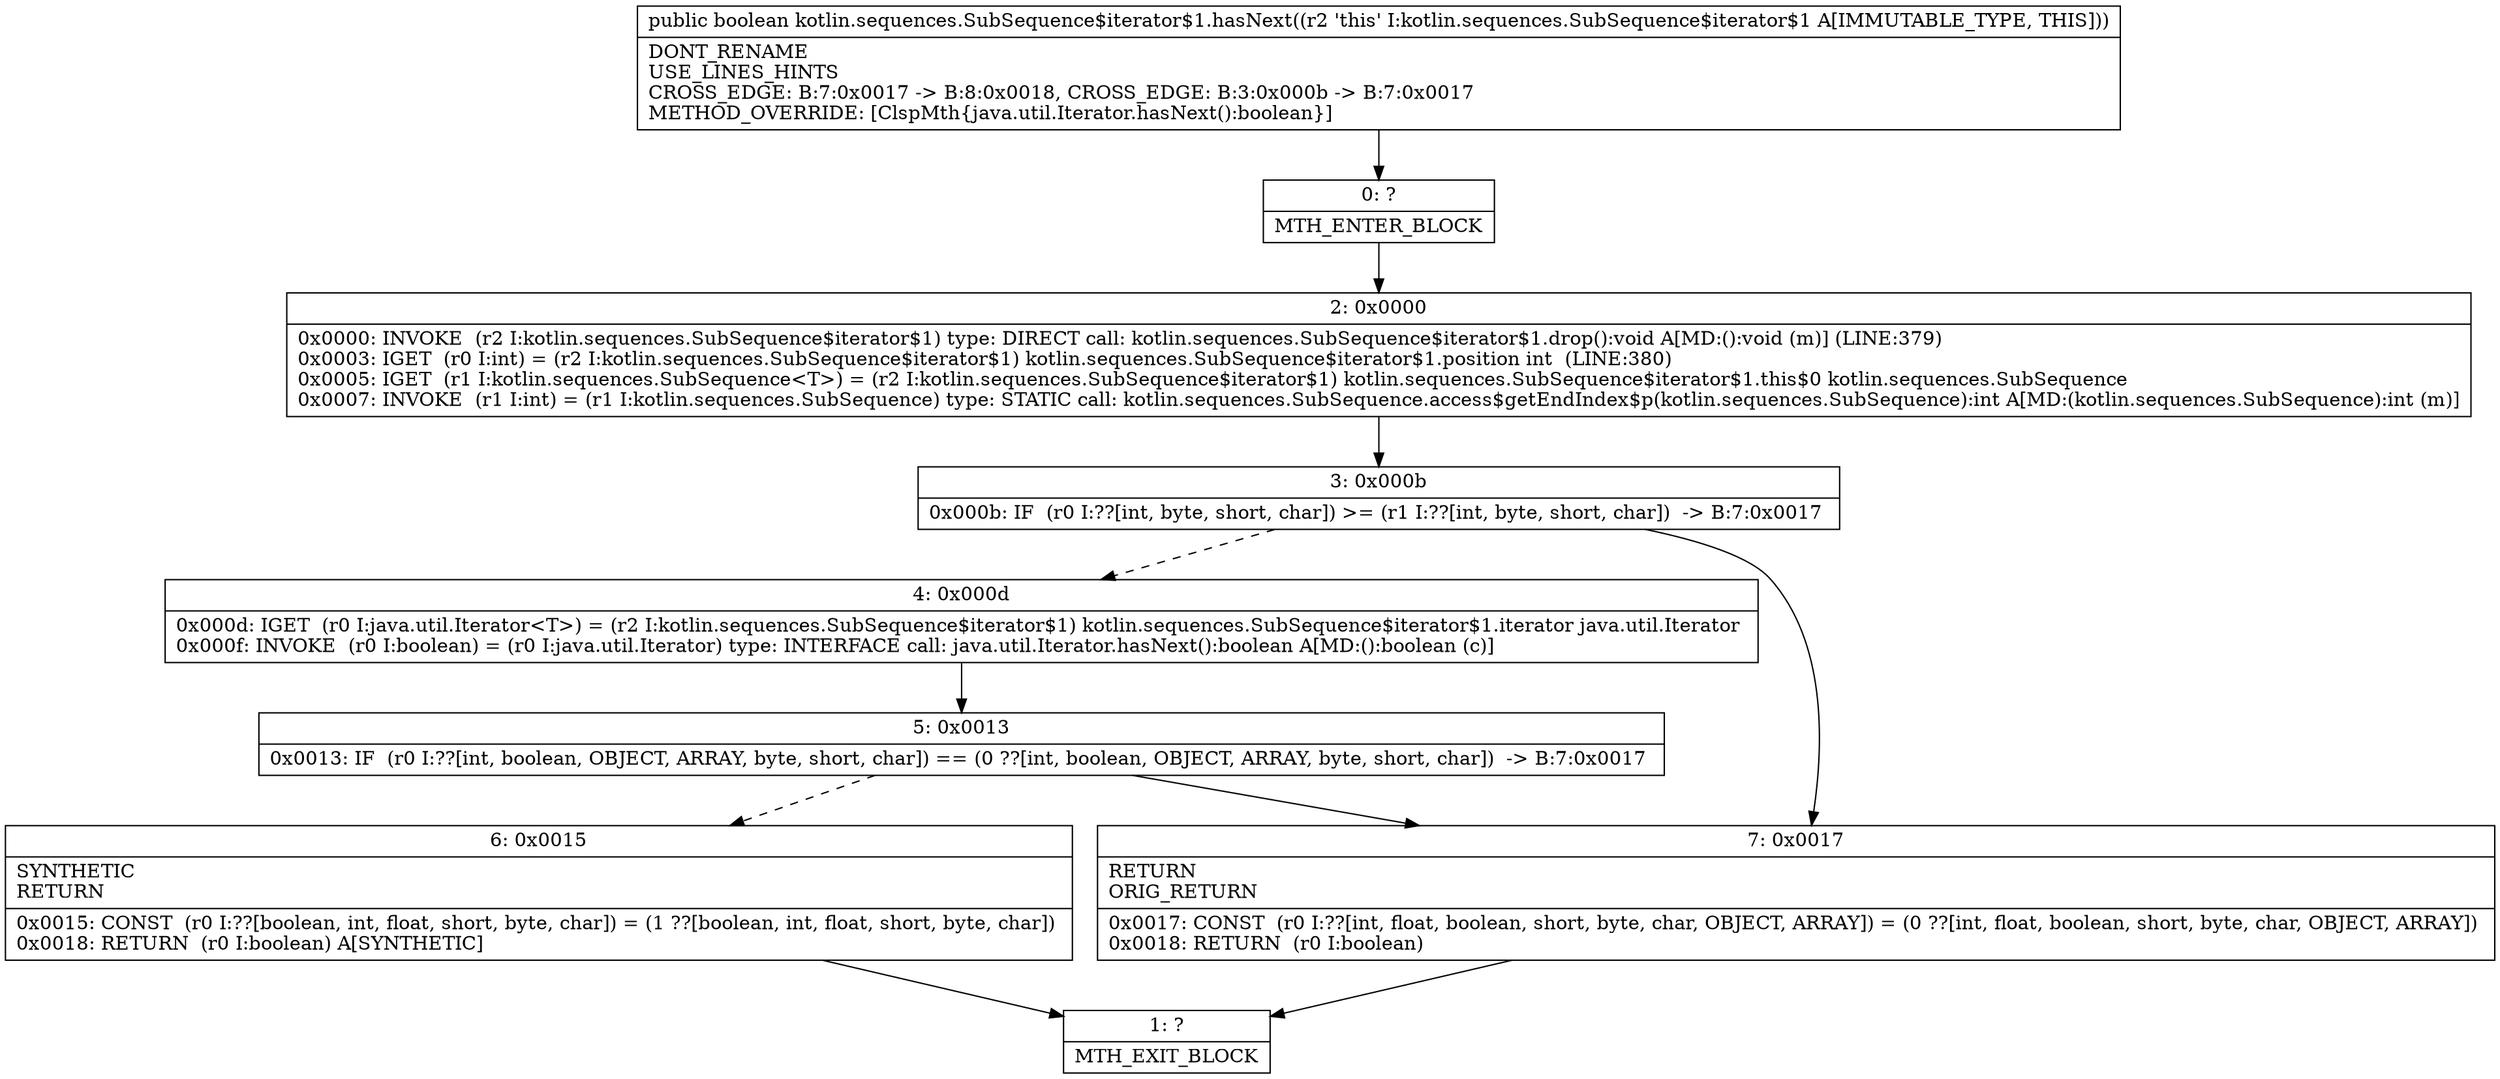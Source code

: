 digraph "CFG forkotlin.sequences.SubSequence$iterator$1.hasNext()Z" {
Node_0 [shape=record,label="{0\:\ ?|MTH_ENTER_BLOCK\l}"];
Node_2 [shape=record,label="{2\:\ 0x0000|0x0000: INVOKE  (r2 I:kotlin.sequences.SubSequence$iterator$1) type: DIRECT call: kotlin.sequences.SubSequence$iterator$1.drop():void A[MD:():void (m)] (LINE:379)\l0x0003: IGET  (r0 I:int) = (r2 I:kotlin.sequences.SubSequence$iterator$1) kotlin.sequences.SubSequence$iterator$1.position int  (LINE:380)\l0x0005: IGET  (r1 I:kotlin.sequences.SubSequence\<T\>) = (r2 I:kotlin.sequences.SubSequence$iterator$1) kotlin.sequences.SubSequence$iterator$1.this$0 kotlin.sequences.SubSequence \l0x0007: INVOKE  (r1 I:int) = (r1 I:kotlin.sequences.SubSequence) type: STATIC call: kotlin.sequences.SubSequence.access$getEndIndex$p(kotlin.sequences.SubSequence):int A[MD:(kotlin.sequences.SubSequence):int (m)]\l}"];
Node_3 [shape=record,label="{3\:\ 0x000b|0x000b: IF  (r0 I:??[int, byte, short, char]) \>= (r1 I:??[int, byte, short, char])  \-\> B:7:0x0017 \l}"];
Node_4 [shape=record,label="{4\:\ 0x000d|0x000d: IGET  (r0 I:java.util.Iterator\<T\>) = (r2 I:kotlin.sequences.SubSequence$iterator$1) kotlin.sequences.SubSequence$iterator$1.iterator java.util.Iterator \l0x000f: INVOKE  (r0 I:boolean) = (r0 I:java.util.Iterator) type: INTERFACE call: java.util.Iterator.hasNext():boolean A[MD:():boolean (c)]\l}"];
Node_5 [shape=record,label="{5\:\ 0x0013|0x0013: IF  (r0 I:??[int, boolean, OBJECT, ARRAY, byte, short, char]) == (0 ??[int, boolean, OBJECT, ARRAY, byte, short, char])  \-\> B:7:0x0017 \l}"];
Node_6 [shape=record,label="{6\:\ 0x0015|SYNTHETIC\lRETURN\l|0x0015: CONST  (r0 I:??[boolean, int, float, short, byte, char]) = (1 ??[boolean, int, float, short, byte, char]) \l0x0018: RETURN  (r0 I:boolean) A[SYNTHETIC]\l}"];
Node_1 [shape=record,label="{1\:\ ?|MTH_EXIT_BLOCK\l}"];
Node_7 [shape=record,label="{7\:\ 0x0017|RETURN\lORIG_RETURN\l|0x0017: CONST  (r0 I:??[int, float, boolean, short, byte, char, OBJECT, ARRAY]) = (0 ??[int, float, boolean, short, byte, char, OBJECT, ARRAY]) \l0x0018: RETURN  (r0 I:boolean) \l}"];
MethodNode[shape=record,label="{public boolean kotlin.sequences.SubSequence$iterator$1.hasNext((r2 'this' I:kotlin.sequences.SubSequence$iterator$1 A[IMMUTABLE_TYPE, THIS]))  | DONT_RENAME\lUSE_LINES_HINTS\lCROSS_EDGE: B:7:0x0017 \-\> B:8:0x0018, CROSS_EDGE: B:3:0x000b \-\> B:7:0x0017\lMETHOD_OVERRIDE: [ClspMth\{java.util.Iterator.hasNext():boolean\}]\l}"];
MethodNode -> Node_0;Node_0 -> Node_2;
Node_2 -> Node_3;
Node_3 -> Node_4[style=dashed];
Node_3 -> Node_7;
Node_4 -> Node_5;
Node_5 -> Node_6[style=dashed];
Node_5 -> Node_7;
Node_6 -> Node_1;
Node_7 -> Node_1;
}

